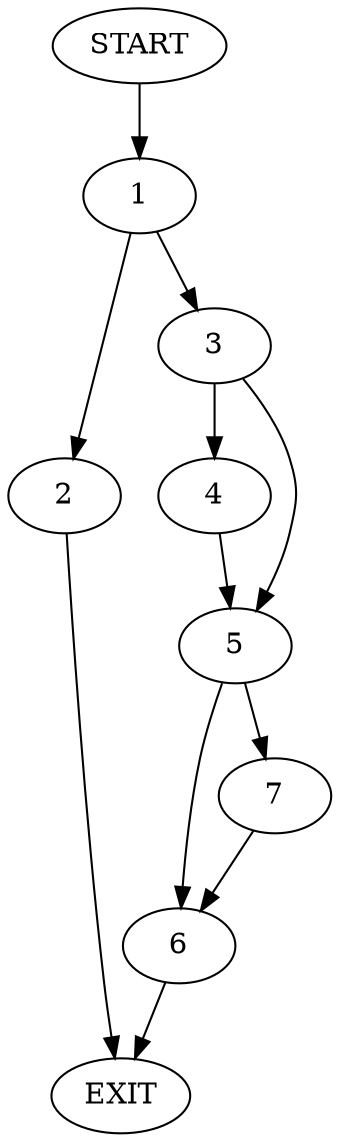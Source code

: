 digraph {
0 [label="START"]
8 [label="EXIT"]
0 -> 1
1 -> 2
1 -> 3
3 -> 4
3 -> 5
2 -> 8
5 -> 6
5 -> 7
4 -> 5
6 -> 8
7 -> 6
}
